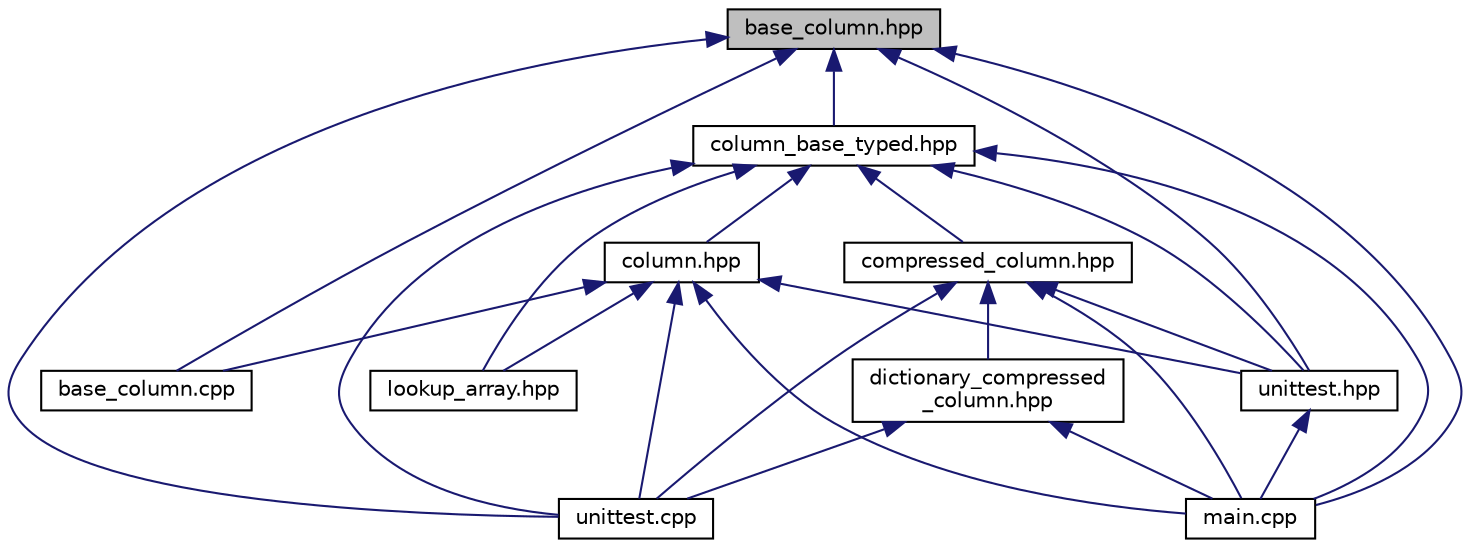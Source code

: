 digraph "base_column.hpp"
{
  edge [fontname="Helvetica",fontsize="10",labelfontname="Helvetica",labelfontsize="10"];
  node [fontname="Helvetica",fontsize="10",shape=record];
  Node1 [label="base_column.hpp",height=0.2,width=0.4,color="black", fillcolor="grey75", style="filled", fontcolor="black"];
  Node1 -> Node2 [dir="back",color="midnightblue",fontsize="10",style="solid",fontname="Helvetica"];
  Node2 [label="base_column.cpp",height=0.2,width=0.4,color="black", fillcolor="white", style="filled",URL="$base__column_8cpp.htm"];
  Node1 -> Node3 [dir="back",color="midnightblue",fontsize="10",style="solid",fontname="Helvetica"];
  Node3 [label="column_base_typed.hpp",height=0.2,width=0.4,color="black", fillcolor="white", style="filled",URL="$column__base__typed_8hpp.htm"];
  Node3 -> Node4 [dir="back",color="midnightblue",fontsize="10",style="solid",fontname="Helvetica"];
  Node4 [label="column.hpp",height=0.2,width=0.4,color="black", fillcolor="white", style="filled",URL="$column_8hpp.htm"];
  Node4 -> Node2 [dir="back",color="midnightblue",fontsize="10",style="solid",fontname="Helvetica"];
  Node4 -> Node5 [dir="back",color="midnightblue",fontsize="10",style="solid",fontname="Helvetica"];
  Node5 [label="lookup_array.hpp",height=0.2,width=0.4,color="black", fillcolor="white", style="filled",URL="$lookup__array_8hpp.htm"];
  Node4 -> Node6 [dir="back",color="midnightblue",fontsize="10",style="solid",fontname="Helvetica"];
  Node6 [label="main.cpp",height=0.2,width=0.4,color="black", fillcolor="white", style="filled",URL="$main_8cpp.htm"];
  Node4 -> Node7 [dir="back",color="midnightblue",fontsize="10",style="solid",fontname="Helvetica"];
  Node7 [label="unittest.hpp",height=0.2,width=0.4,color="black", fillcolor="white", style="filled",URL="$unittest_8hpp.htm"];
  Node7 -> Node6 [dir="back",color="midnightblue",fontsize="10",style="solid",fontname="Helvetica"];
  Node4 -> Node8 [dir="back",color="midnightblue",fontsize="10",style="solid",fontname="Helvetica"];
  Node8 [label="unittest.cpp",height=0.2,width=0.4,color="black", fillcolor="white", style="filled",URL="$unittest_8cpp.htm"];
  Node3 -> Node9 [dir="back",color="midnightblue",fontsize="10",style="solid",fontname="Helvetica"];
  Node9 [label="compressed_column.hpp",height=0.2,width=0.4,color="black", fillcolor="white", style="filled",URL="$compressed__column_8hpp.htm"];
  Node9 -> Node10 [dir="back",color="midnightblue",fontsize="10",style="solid",fontname="Helvetica"];
  Node10 [label="dictionary_compressed\l_column.hpp",height=0.2,width=0.4,color="black", fillcolor="white", style="filled",URL="$dictionary__compressed__column_8hpp.htm"];
  Node10 -> Node6 [dir="back",color="midnightblue",fontsize="10",style="solid",fontname="Helvetica"];
  Node10 -> Node8 [dir="back",color="midnightblue",fontsize="10",style="solid",fontname="Helvetica"];
  Node9 -> Node6 [dir="back",color="midnightblue",fontsize="10",style="solid",fontname="Helvetica"];
  Node9 -> Node7 [dir="back",color="midnightblue",fontsize="10",style="solid",fontname="Helvetica"];
  Node9 -> Node8 [dir="back",color="midnightblue",fontsize="10",style="solid",fontname="Helvetica"];
  Node3 -> Node5 [dir="back",color="midnightblue",fontsize="10",style="solid",fontname="Helvetica"];
  Node3 -> Node6 [dir="back",color="midnightblue",fontsize="10",style="solid",fontname="Helvetica"];
  Node3 -> Node7 [dir="back",color="midnightblue",fontsize="10",style="solid",fontname="Helvetica"];
  Node3 -> Node8 [dir="back",color="midnightblue",fontsize="10",style="solid",fontname="Helvetica"];
  Node1 -> Node6 [dir="back",color="midnightblue",fontsize="10",style="solid",fontname="Helvetica"];
  Node1 -> Node7 [dir="back",color="midnightblue",fontsize="10",style="solid",fontname="Helvetica"];
  Node1 -> Node8 [dir="back",color="midnightblue",fontsize="10",style="solid",fontname="Helvetica"];
}
